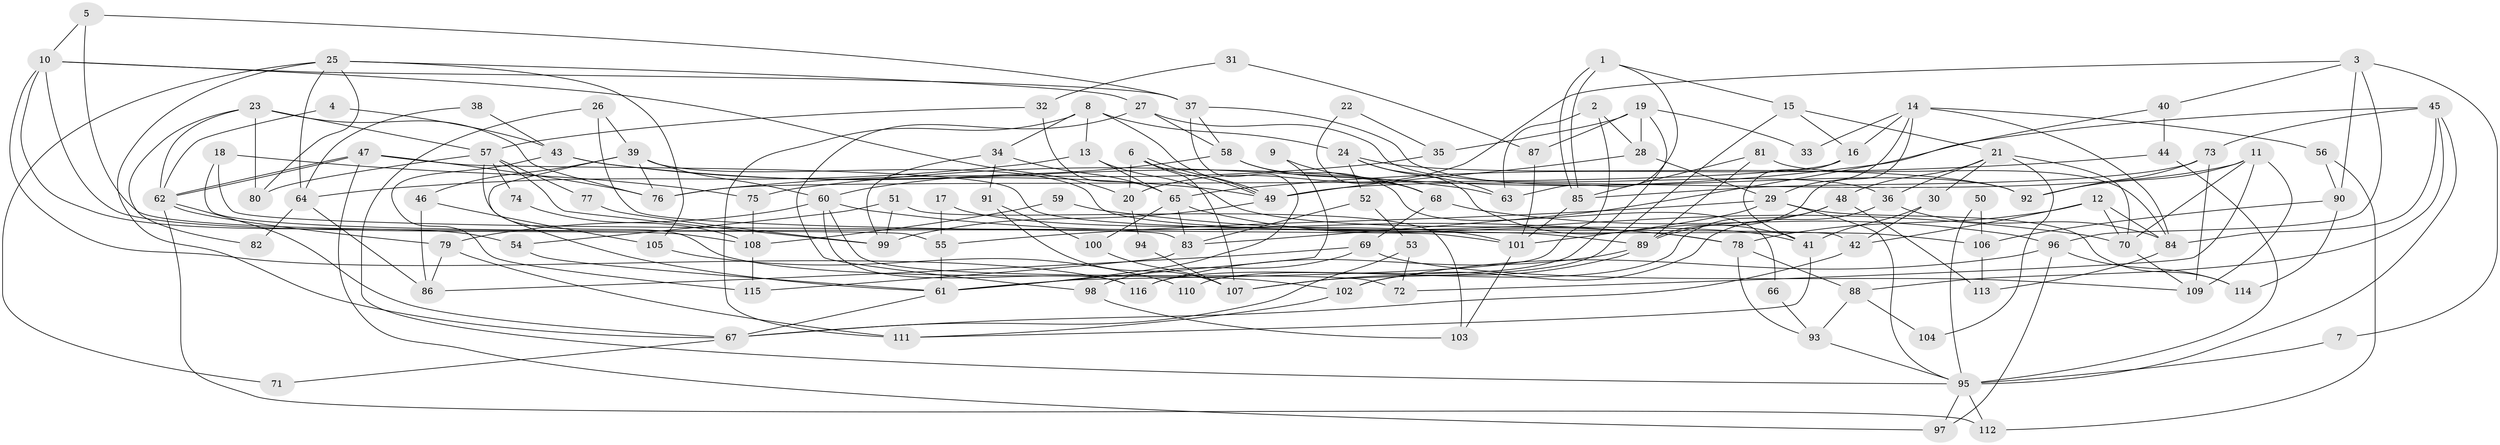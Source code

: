 // Generated by graph-tools (version 1.1) at 2025/11/02/27/25 16:11:24]
// undirected, 116 vertices, 232 edges
graph export_dot {
graph [start="1"]
  node [color=gray90,style=filled];
  1;
  2;
  3;
  4;
  5;
  6;
  7;
  8;
  9;
  10;
  11;
  12;
  13;
  14;
  15;
  16;
  17;
  18;
  19;
  20;
  21;
  22;
  23;
  24;
  25;
  26;
  27;
  28;
  29;
  30;
  31;
  32;
  33;
  34;
  35;
  36;
  37;
  38;
  39;
  40;
  41;
  42;
  43;
  44;
  45;
  46;
  47;
  48;
  49;
  50;
  51;
  52;
  53;
  54;
  55;
  56;
  57;
  58;
  59;
  60;
  61;
  62;
  63;
  64;
  65;
  66;
  67;
  68;
  69;
  70;
  71;
  72;
  73;
  74;
  75;
  76;
  77;
  78;
  79;
  80;
  81;
  82;
  83;
  84;
  85;
  86;
  87;
  88;
  89;
  90;
  91;
  92;
  93;
  94;
  95;
  96;
  97;
  98;
  99;
  100;
  101;
  102;
  103;
  104;
  105;
  106;
  107;
  108;
  109;
  110;
  111;
  112;
  113;
  114;
  115;
  116;
  1 -- 85;
  1 -- 85;
  1 -- 15;
  1 -- 63;
  2 -- 61;
  2 -- 63;
  2 -- 28;
  3 -- 96;
  3 -- 40;
  3 -- 7;
  3 -- 20;
  3 -- 90;
  4 -- 62;
  4 -- 43;
  5 -- 10;
  5 -- 83;
  5 -- 37;
  6 -- 49;
  6 -- 49;
  6 -- 20;
  6 -- 107;
  7 -- 95;
  8 -- 49;
  8 -- 13;
  8 -- 24;
  8 -- 34;
  8 -- 111;
  9 -- 68;
  9 -- 61;
  10 -- 37;
  10 -- 54;
  10 -- 20;
  10 -- 108;
  10 -- 116;
  11 -- 109;
  11 -- 49;
  11 -- 70;
  11 -- 72;
  11 -- 92;
  12 -- 84;
  12 -- 42;
  12 -- 70;
  12 -- 78;
  13 -- 65;
  13 -- 41;
  13 -- 64;
  14 -- 89;
  14 -- 16;
  14 -- 29;
  14 -- 33;
  14 -- 56;
  14 -- 84;
  15 -- 16;
  15 -- 107;
  15 -- 21;
  16 -- 76;
  16 -- 41;
  17 -- 101;
  17 -- 55;
  18 -- 75;
  18 -- 55;
  18 -- 42;
  19 -- 28;
  19 -- 116;
  19 -- 33;
  19 -- 35;
  19 -- 87;
  20 -- 94;
  21 -- 70;
  21 -- 30;
  21 -- 36;
  21 -- 48;
  21 -- 104;
  22 -- 35;
  22 -- 68;
  23 -- 80;
  23 -- 57;
  23 -- 62;
  23 -- 76;
  23 -- 82;
  24 -- 92;
  24 -- 41;
  24 -- 52;
  24 -- 63;
  25 -- 27;
  25 -- 67;
  25 -- 64;
  25 -- 71;
  25 -- 80;
  25 -- 105;
  26 -- 39;
  26 -- 101;
  26 -- 95;
  27 -- 58;
  27 -- 36;
  27 -- 98;
  28 -- 29;
  28 -- 49;
  29 -- 95;
  29 -- 55;
  29 -- 101;
  29 -- 114;
  30 -- 41;
  30 -- 42;
  31 -- 32;
  31 -- 87;
  32 -- 65;
  32 -- 57;
  34 -- 65;
  34 -- 91;
  34 -- 99;
  35 -- 76;
  36 -- 84;
  36 -- 102;
  37 -- 61;
  37 -- 58;
  37 -- 92;
  38 -- 64;
  38 -- 43;
  39 -- 60;
  39 -- 106;
  39 -- 46;
  39 -- 61;
  39 -- 76;
  40 -- 44;
  40 -- 83;
  41 -- 111;
  42 -- 67;
  43 -- 49;
  43 -- 63;
  43 -- 115;
  44 -- 95;
  44 -- 65;
  45 -- 84;
  45 -- 95;
  45 -- 73;
  45 -- 75;
  45 -- 88;
  46 -- 86;
  46 -- 105;
  47 -- 76;
  47 -- 62;
  47 -- 62;
  47 -- 89;
  47 -- 97;
  48 -- 89;
  48 -- 110;
  48 -- 113;
  49 -- 99;
  50 -- 95;
  50 -- 106;
  51 -- 103;
  51 -- 99;
  51 -- 54;
  52 -- 53;
  52 -- 83;
  53 -- 67;
  53 -- 72;
  54 -- 61;
  55 -- 61;
  56 -- 112;
  56 -- 90;
  57 -- 102;
  57 -- 99;
  57 -- 74;
  57 -- 77;
  57 -- 80;
  58 -- 60;
  58 -- 66;
  58 -- 68;
  59 -- 108;
  59 -- 70;
  60 -- 79;
  60 -- 78;
  60 -- 72;
  60 -- 116;
  61 -- 67;
  62 -- 67;
  62 -- 79;
  62 -- 112;
  64 -- 82;
  64 -- 86;
  65 -- 78;
  65 -- 100;
  65 -- 83;
  66 -- 93;
  67 -- 71;
  68 -- 96;
  68 -- 69;
  69 -- 109;
  69 -- 86;
  69 -- 98;
  70 -- 109;
  73 -- 92;
  73 -- 85;
  73 -- 109;
  74 -- 108;
  75 -- 108;
  77 -- 99;
  78 -- 93;
  78 -- 88;
  79 -- 86;
  79 -- 111;
  81 -- 85;
  81 -- 89;
  81 -- 84;
  83 -- 115;
  84 -- 113;
  85 -- 101;
  87 -- 101;
  88 -- 93;
  88 -- 104;
  89 -- 116;
  89 -- 107;
  90 -- 106;
  90 -- 114;
  91 -- 107;
  91 -- 100;
  93 -- 95;
  94 -- 107;
  95 -- 97;
  95 -- 112;
  96 -- 102;
  96 -- 114;
  96 -- 97;
  98 -- 103;
  100 -- 107;
  101 -- 103;
  102 -- 111;
  105 -- 110;
  106 -- 113;
  108 -- 115;
}
